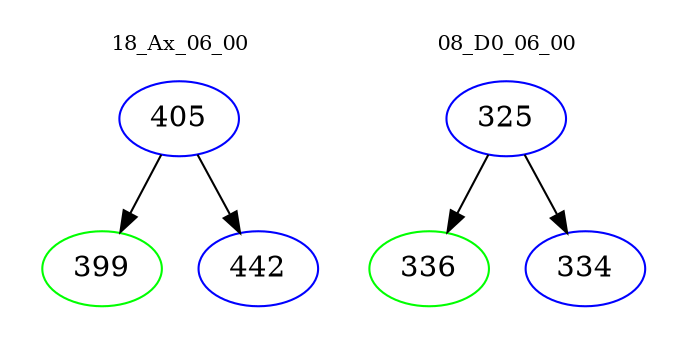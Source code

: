 digraph{
subgraph cluster_0 {
color = white
label = "18_Ax_06_00";
fontsize=10;
T0_405 [label="405", color="blue"]
T0_405 -> T0_399 [color="black"]
T0_399 [label="399", color="green"]
T0_405 -> T0_442 [color="black"]
T0_442 [label="442", color="blue"]
}
subgraph cluster_1 {
color = white
label = "08_D0_06_00";
fontsize=10;
T1_325 [label="325", color="blue"]
T1_325 -> T1_336 [color="black"]
T1_336 [label="336", color="green"]
T1_325 -> T1_334 [color="black"]
T1_334 [label="334", color="blue"]
}
}

